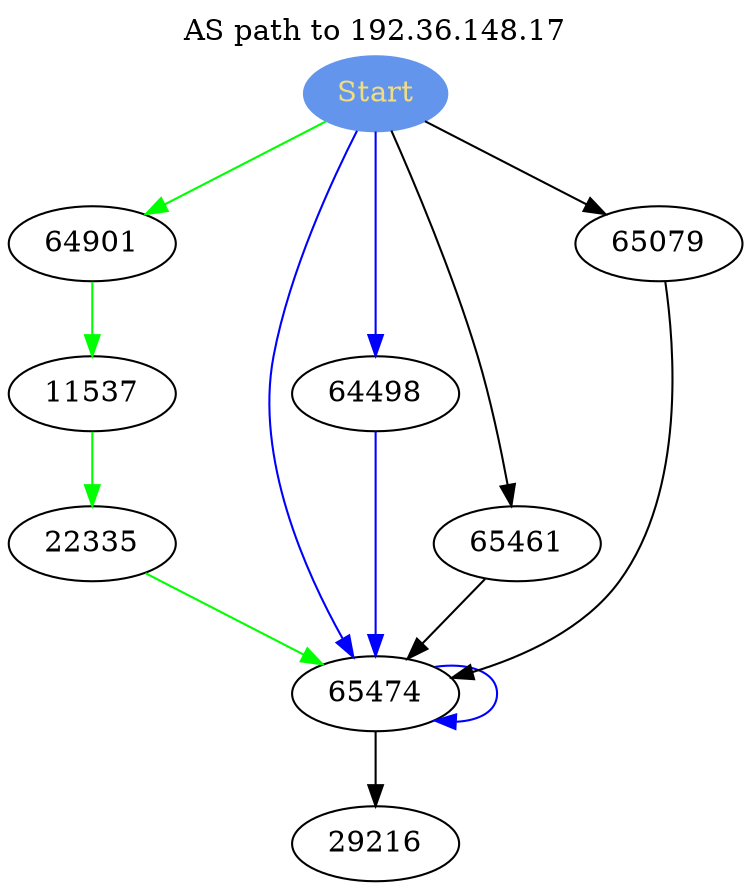 strict digraph  {
	graph [label="AS path to 192.36.148.17",labelloc=t];
	Start	 [color=cornflowerblue,
	          fontcolor=lightgoldenrod,
	          style=filled];
	Start -> 64901	 [color=green];
	Start -> 65474	 [color=blue];
	Start -> 65474	 [color=blue];
	Start -> 64498	 [color=blue];
	Start -> 65461	 [color=black];
	Start -> 65079	 [color=black];
	64901 -> 11537	 [color=green];
	11537 -> 22335	 [color=green];
	22335 -> 65474	 [color=green];
	65474 -> 29216	 [color=black];
	65474 -> 65474	 [color=blue];
	64498 -> 65474	 [color=blue];
	65461 -> 65474	 [color=black];
	65079 -> 65474	 [color=black];
}
